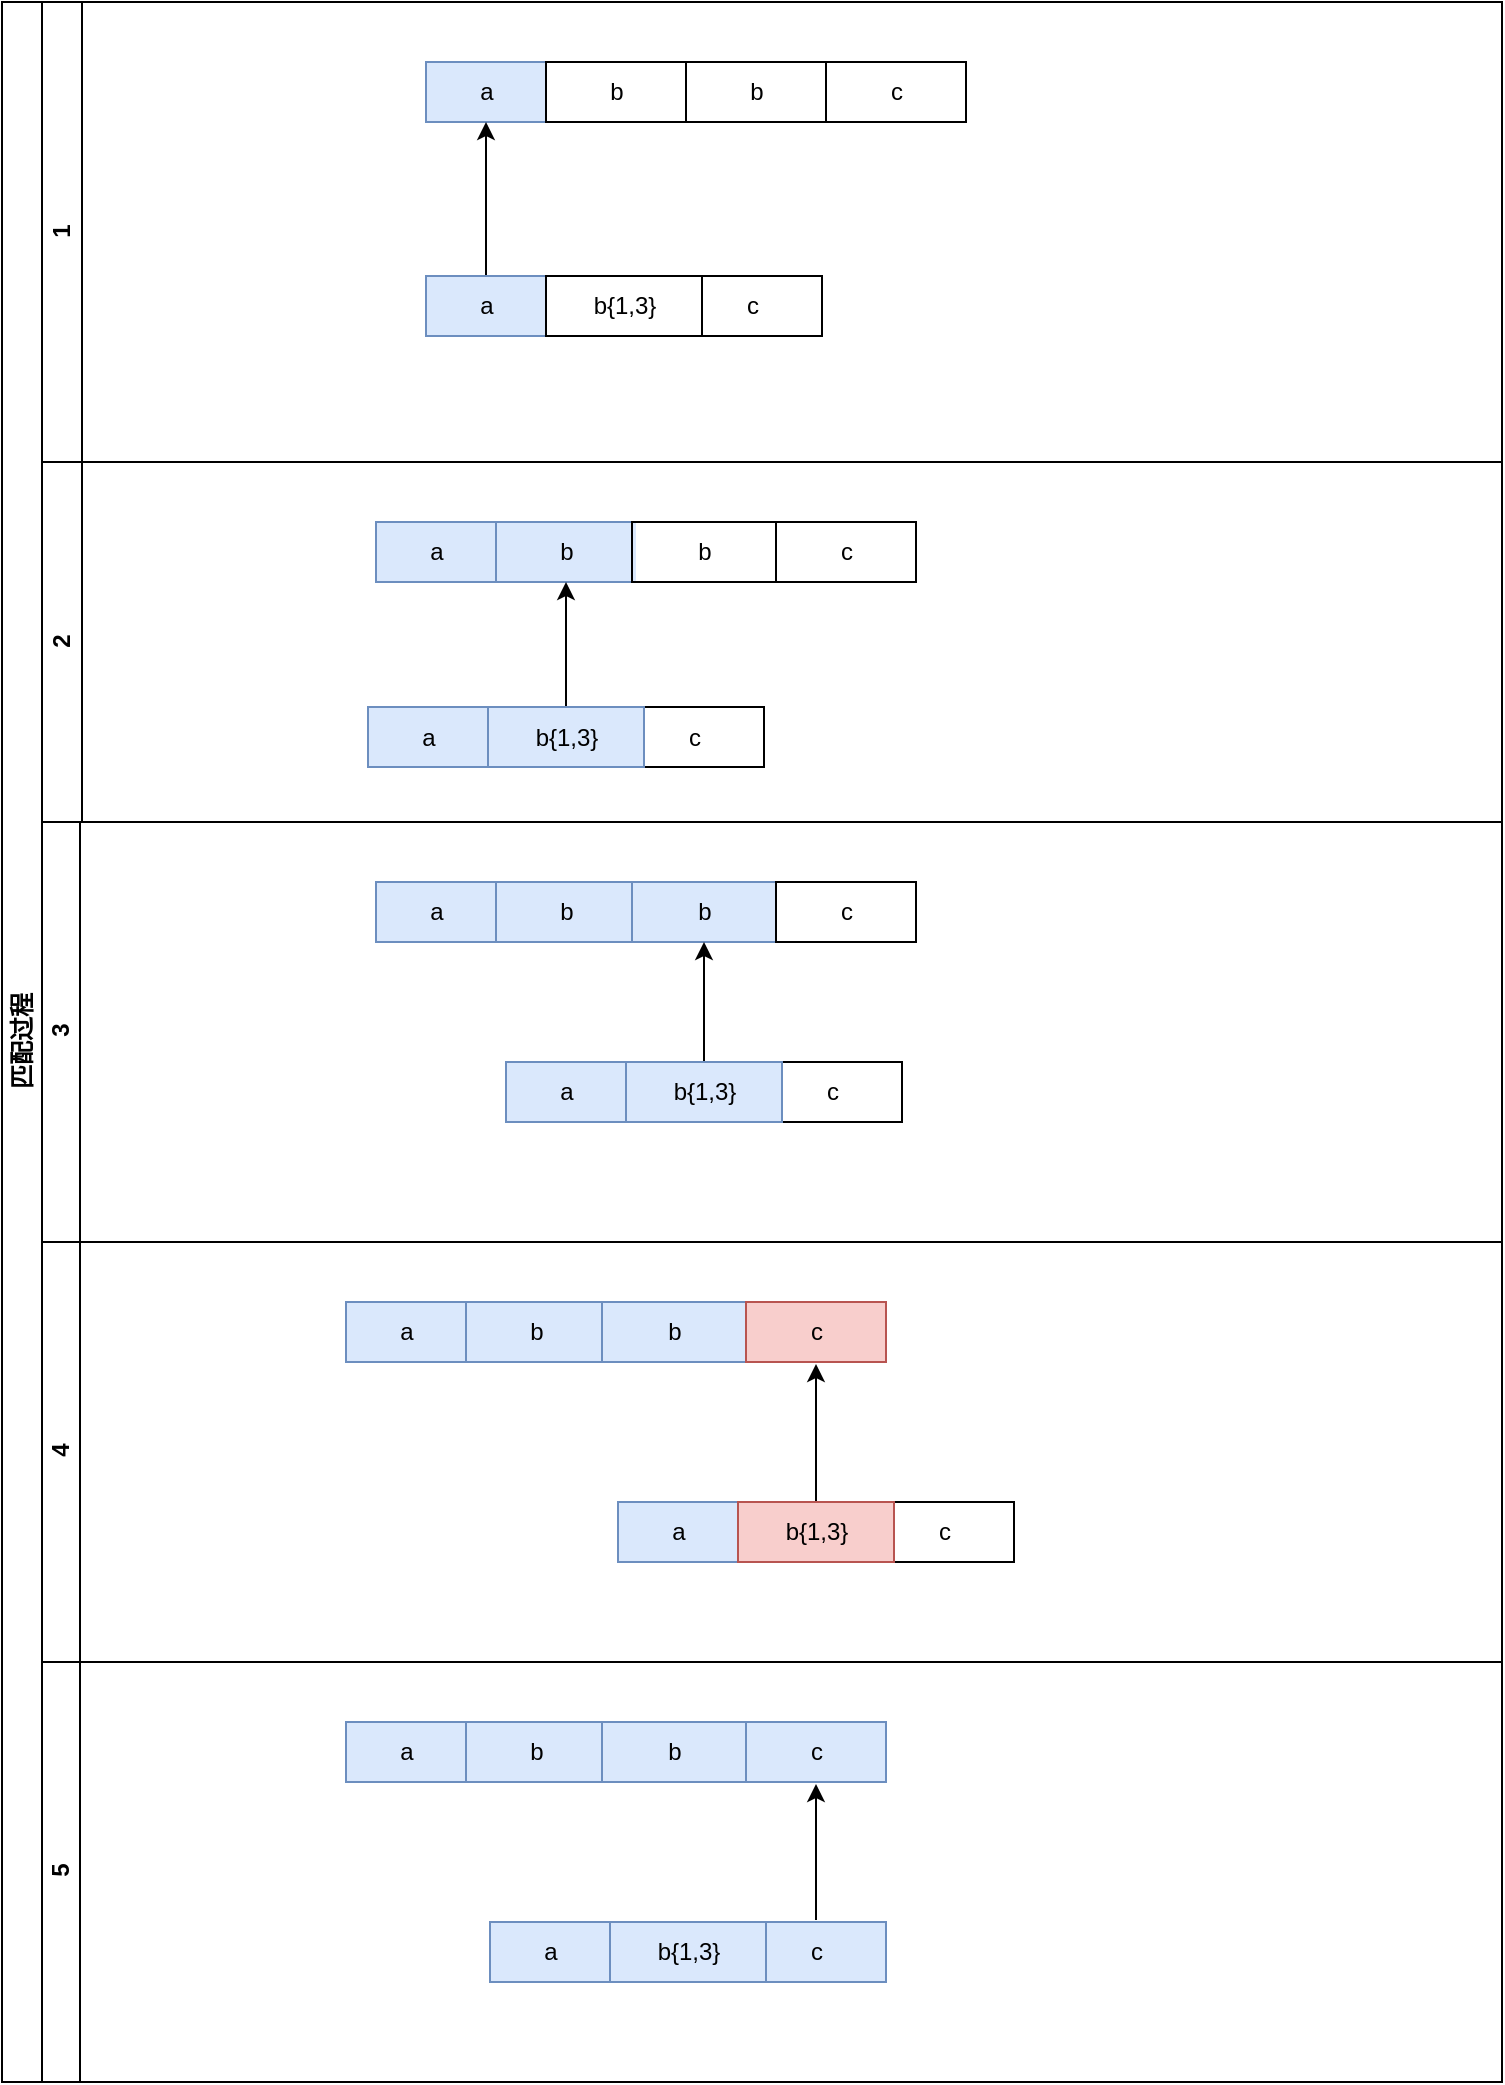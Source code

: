 <mxfile version="11.0.9" type="github"><diagram id="Lm3FMCrXJLky7OBpfz-9" name="第 1 页"><mxGraphModel dx="1038" dy="539" grid="1" gridSize="10" guides="1" tooltips="1" connect="1" arrows="1" fold="1" page="1" pageScale="1" pageWidth="850" pageHeight="1100" math="0" shadow="0"><root><mxCell id="0"/><mxCell id="1" parent="0"/><mxCell id="0Cby_tENMd-sYUQIX_3f-22" value="匹配过程" style="swimlane;html=1;childLayout=stackLayout;resizeParent=1;resizeParentMax=0;horizontal=0;startSize=20;horizontalStack=0;" vertex="1" parent="1"><mxGeometry x="50" y="60" width="750" height="1040" as="geometry"><mxRectangle x="50" y="60" width="30" height="30" as="alternateBounds"/></mxGeometry></mxCell><mxCell id="0Cby_tENMd-sYUQIX_3f-23" value="1" style="swimlane;html=1;startSize=20;horizontal=0;" vertex="1" parent="0Cby_tENMd-sYUQIX_3f-22"><mxGeometry x="20" width="730" height="230" as="geometry"/></mxCell><mxCell id="0Cby_tENMd-sYUQIX_3f-27" value="a" style="html=1;dashed=0;whitespace=wrap;shape=partialRectangle;right=0;fillColor=#dae8fc;strokeColor=#6c8ebf;" vertex="1" parent="0Cby_tENMd-sYUQIX_3f-23"><mxGeometry x="192" y="30" width="60" height="30" as="geometry"/></mxCell><mxCell id="0Cby_tENMd-sYUQIX_3f-28" value="b" style="html=1;dashed=0;whitespace=wrap;shape=partialRectangle;right=0;fillColor=none;" vertex="1" parent="0Cby_tENMd-sYUQIX_3f-23"><mxGeometry x="252" y="30" width="70" height="30" as="geometry"/></mxCell><mxCell id="0Cby_tENMd-sYUQIX_3f-29" value="b" style="html=1;dashed=0;whitespace=wrap;shape=partialRectangle;right=0;fillColor=none;" vertex="1" parent="0Cby_tENMd-sYUQIX_3f-23"><mxGeometry x="322" y="30" width="70" height="30" as="geometry"/></mxCell><mxCell id="0Cby_tENMd-sYUQIX_3f-31" value="c" style="html=1;dashed=0;whitespace=wrap;shape=partialRectangle;right=1;perimeterSpacing=1;" vertex="1" parent="0Cby_tENMd-sYUQIX_3f-23"><mxGeometry x="392" y="30" width="70" height="30" as="geometry"/></mxCell><mxCell id="0Cby_tENMd-sYUQIX_3f-58" value="c" style="html=1;dashed=0;whitespace=wrap;shape=partialRectangle;right=1;perimeterSpacing=1;" vertex="1" parent="0Cby_tENMd-sYUQIX_3f-23"><mxGeometry x="320" y="137" width="70" height="30" as="geometry"/></mxCell><mxCell id="0Cby_tENMd-sYUQIX_3f-61" style="edgeStyle=orthogonalEdgeStyle;rounded=0;orthogonalLoop=1;jettySize=auto;html=1;entryX=0.5;entryY=1;entryDx=0;entryDy=0;" edge="1" parent="0Cby_tENMd-sYUQIX_3f-23" source="0Cby_tENMd-sYUQIX_3f-59" target="0Cby_tENMd-sYUQIX_3f-27"><mxGeometry relative="1" as="geometry"/></mxCell><mxCell id="0Cby_tENMd-sYUQIX_3f-59" value="a" style="html=1;dashed=0;whitespace=wrap;shape=partialRectangle;right=0;fillColor=#dae8fc;strokeColor=#6c8ebf;" vertex="1" parent="0Cby_tENMd-sYUQIX_3f-23"><mxGeometry x="192" y="137" width="60" height="30" as="geometry"/></mxCell><mxCell id="0Cby_tENMd-sYUQIX_3f-60" value="b{1,3}" style="html=1;dashed=0;whitespace=wrap;shape=partialRectangle;right=1;" vertex="1" parent="0Cby_tENMd-sYUQIX_3f-23"><mxGeometry x="252" y="137" width="78" height="30" as="geometry"/></mxCell><mxCell id="0Cby_tENMd-sYUQIX_3f-24" value="2" style="swimlane;html=1;startSize=20;horizontal=0;" vertex="1" parent="0Cby_tENMd-sYUQIX_3f-22"><mxGeometry x="20" y="230" width="730" height="180" as="geometry"/></mxCell><mxCell id="0Cby_tENMd-sYUQIX_3f-37" value="a" style="html=1;dashed=0;whitespace=wrap;shape=partialRectangle;right=0;fillColor=#dae8fc;strokeColor=#6c8ebf;" vertex="1" parent="0Cby_tENMd-sYUQIX_3f-24"><mxGeometry x="167" y="30" width="60" height="30" as="geometry"/></mxCell><mxCell id="0Cby_tENMd-sYUQIX_3f-38" value="b" style="html=1;dashed=0;whitespace=wrap;shape=partialRectangle;right=0;fillColor=#dae8fc;strokeColor=#6c8ebf;" vertex="1" parent="0Cby_tENMd-sYUQIX_3f-24"><mxGeometry x="227" y="30" width="70" height="30" as="geometry"/></mxCell><mxCell id="0Cby_tENMd-sYUQIX_3f-39" value="b" style="html=1;dashed=0;whitespace=wrap;shape=partialRectangle;right=0;fillColor=none;" vertex="1" parent="0Cby_tENMd-sYUQIX_3f-24"><mxGeometry x="295" y="30" width="72" height="30" as="geometry"/></mxCell><mxCell id="0Cby_tENMd-sYUQIX_3f-40" value="c" style="html=1;dashed=0;whitespace=wrap;shape=partialRectangle;right=1;perimeterSpacing=1;" vertex="1" parent="0Cby_tENMd-sYUQIX_3f-24"><mxGeometry x="367" y="30" width="70" height="30" as="geometry"/></mxCell><mxCell id="0Cby_tENMd-sYUQIX_3f-41" value="c" style="html=1;dashed=0;whitespace=wrap;shape=partialRectangle;right=1;perimeterSpacing=1;" vertex="1" parent="0Cby_tENMd-sYUQIX_3f-24"><mxGeometry x="291" y="122.5" width="70" height="30" as="geometry"/></mxCell><mxCell id="0Cby_tENMd-sYUQIX_3f-42" value="&lt;span style=&quot;font-family: &amp;#34;helvetica&amp;#34; , &amp;#34;arial&amp;#34; , sans-serif ; font-size: 0px&quot;&gt;%3CmxGraphModel%3E%3Croot%3E%3CmxCell%20id%3D%220%22%2F%3E%3CmxCell%20id%3D%221%22%20parent%3D%220%22%2F%3E%3CmxCell%20id%3D%222%22%20value%3D%22a%22%20style%3D%22html%3D1%3Bdashed%3D0%3Bwhitespace%3Dwrap%3Bshape%3DpartialRectangle%3Bright%3D0%3BfillColor%3Dnone%3B%22%20vertex%3D%221%22%20parent%3D%221%22%3E%3CmxGeometry%20x%3D%22250%22%20y%3D%22140%22%20width%3D%2260%22%20height%3D%2230%22%20as%3D%22geometry%22%2F%3E%3C%2FmxCell%3E%3CmxCell%20id%3D%223%22%20value%3D%22b%22%20style%3D%22html%3D1%3Bdashed%3D0%3Bwhitespace%3Dwrap%3Bshape%3DpartialRectangle%3Bright%3D0%3BfillColor%3Dnone%3B%22%20vertex%3D%221%22%20parent%3D%221%22%3E%3CmxGeometry%20x%3D%22310%22%20y%3D%22140%22%20width%3D%2270%22%20height%3D%2230%22%20as%3D%22geometry%22%2F%3E%3C%2FmxCell%3E%3C%2Froot%3E%3C%2FmxGraphModel%3E&lt;/span&gt;" style="text;html=1;resizable=0;points=[];autosize=1;align=left;verticalAlign=top;spacingTop=-4;" vertex="1" parent="0Cby_tENMd-sYUQIX_3f-24"><mxGeometry x="167" y="147.5" width="20" height="20" as="geometry"/></mxCell><mxCell id="0Cby_tENMd-sYUQIX_3f-44" value="a" style="html=1;dashed=0;whitespace=wrap;shape=partialRectangle;right=0;fillColor=#dae8fc;strokeColor=#6c8ebf;" vertex="1" parent="0Cby_tENMd-sYUQIX_3f-24"><mxGeometry x="163" y="122.5" width="60" height="30" as="geometry"/></mxCell><mxCell id="0Cby_tENMd-sYUQIX_3f-46" style="edgeStyle=orthogonalEdgeStyle;rounded=0;orthogonalLoop=1;jettySize=auto;html=1;exitX=0.5;exitY=0;exitDx=0;exitDy=0;entryX=0.5;entryY=1;entryDx=0;entryDy=0;" edge="1" parent="0Cby_tENMd-sYUQIX_3f-24" source="0Cby_tENMd-sYUQIX_3f-45" target="0Cby_tENMd-sYUQIX_3f-38"><mxGeometry relative="1" as="geometry"/></mxCell><mxCell id="0Cby_tENMd-sYUQIX_3f-45" value="b{1,3}" style="html=1;dashed=0;whitespace=wrap;shape=partialRectangle;right=1;fillColor=#dae8fc;strokeColor=#6c8ebf;" vertex="1" parent="0Cby_tENMd-sYUQIX_3f-24"><mxGeometry x="223" y="122.5" width="78" height="30" as="geometry"/></mxCell><mxCell id="0Cby_tENMd-sYUQIX_3f-25" value="3" style="swimlane;html=1;startSize=19;horizontal=0;" vertex="1" parent="0Cby_tENMd-sYUQIX_3f-22"><mxGeometry x="20" y="410" width="730" height="210" as="geometry"><mxRectangle x="20" y="410" width="730" height="60" as="alternateBounds"/></mxGeometry></mxCell><mxCell id="0Cby_tENMd-sYUQIX_3f-48" value="a" style="html=1;dashed=0;whitespace=wrap;shape=partialRectangle;right=0;fillColor=#dae8fc;strokeColor=#6c8ebf;" vertex="1" parent="0Cby_tENMd-sYUQIX_3f-25"><mxGeometry x="167" y="30" width="60" height="30" as="geometry"/></mxCell><mxCell id="0Cby_tENMd-sYUQIX_3f-49" value="b" style="html=1;dashed=0;whitespace=wrap;shape=partialRectangle;right=0;fillColor=#dae8fc;strokeColor=#6c8ebf;" vertex="1" parent="0Cby_tENMd-sYUQIX_3f-25"><mxGeometry x="227" y="30" width="70" height="30" as="geometry"/></mxCell><mxCell id="0Cby_tENMd-sYUQIX_3f-50" value="b" style="html=1;dashed=0;whitespace=wrap;shape=partialRectangle;right=0;fillColor=#dae8fc;strokeColor=#6c8ebf;" vertex="1" parent="0Cby_tENMd-sYUQIX_3f-25"><mxGeometry x="295" y="30" width="72" height="30" as="geometry"/></mxCell><mxCell id="0Cby_tENMd-sYUQIX_3f-51" value="c" style="html=1;dashed=0;whitespace=wrap;shape=partialRectangle;right=1;perimeterSpacing=1;" vertex="1" parent="0Cby_tENMd-sYUQIX_3f-25"><mxGeometry x="367" y="30" width="70" height="30" as="geometry"/></mxCell><mxCell id="0Cby_tENMd-sYUQIX_3f-52" value="c" style="html=1;dashed=0;whitespace=wrap;shape=partialRectangle;right=1;perimeterSpacing=1;" vertex="1" parent="0Cby_tENMd-sYUQIX_3f-25"><mxGeometry x="360" y="120" width="70" height="30" as="geometry"/></mxCell><mxCell id="0Cby_tENMd-sYUQIX_3f-53" value="a" style="html=1;dashed=0;whitespace=wrap;shape=partialRectangle;right=0;fillColor=#dae8fc;strokeColor=#6c8ebf;" vertex="1" parent="0Cby_tENMd-sYUQIX_3f-25"><mxGeometry x="232" y="120" width="60" height="30" as="geometry"/></mxCell><mxCell id="0Cby_tENMd-sYUQIX_3f-57" value="" style="edgeStyle=orthogonalEdgeStyle;rounded=0;orthogonalLoop=1;jettySize=auto;html=1;" edge="1" parent="0Cby_tENMd-sYUQIX_3f-25" source="0Cby_tENMd-sYUQIX_3f-55" target="0Cby_tENMd-sYUQIX_3f-50"><mxGeometry relative="1" as="geometry"/></mxCell><mxCell id="0Cby_tENMd-sYUQIX_3f-55" value="b{1,3}" style="html=1;dashed=0;whitespace=wrap;shape=partialRectangle;right=1;fillColor=#dae8fc;strokeColor=#6c8ebf;" vertex="1" parent="0Cby_tENMd-sYUQIX_3f-25"><mxGeometry x="292" y="120" width="78" height="30" as="geometry"/></mxCell><mxCell id="0Cby_tENMd-sYUQIX_3f-47" value="4" style="swimlane;html=1;startSize=19;horizontal=0;" vertex="1" parent="0Cby_tENMd-sYUQIX_3f-22"><mxGeometry x="20" y="620" width="730" height="210" as="geometry"><mxRectangle x="20" y="410" width="730" height="60" as="alternateBounds"/></mxGeometry></mxCell><mxCell id="0Cby_tENMd-sYUQIX_3f-62" value="a" style="html=1;dashed=0;whitespace=wrap;shape=partialRectangle;right=0;fillColor=#dae8fc;strokeColor=#6c8ebf;" vertex="1" parent="0Cby_tENMd-sYUQIX_3f-47"><mxGeometry x="152" y="30" width="60" height="30" as="geometry"/></mxCell><mxCell id="0Cby_tENMd-sYUQIX_3f-63" value="b" style="html=1;dashed=0;whitespace=wrap;shape=partialRectangle;right=0;fillColor=#dae8fc;strokeColor=#6c8ebf;" vertex="1" parent="0Cby_tENMd-sYUQIX_3f-47"><mxGeometry x="212" y="30" width="70" height="30" as="geometry"/></mxCell><mxCell id="0Cby_tENMd-sYUQIX_3f-64" value="b" style="html=1;dashed=0;whitespace=wrap;shape=partialRectangle;right=0;fillColor=#dae8fc;strokeColor=#6c8ebf;" vertex="1" parent="0Cby_tENMd-sYUQIX_3f-47"><mxGeometry x="280" y="30" width="72" height="30" as="geometry"/></mxCell><mxCell id="0Cby_tENMd-sYUQIX_3f-65" value="c" style="html=1;dashed=0;whitespace=wrap;shape=partialRectangle;right=1;perimeterSpacing=1;fillColor=#f8cecc;strokeColor=#b85450;" vertex="1" parent="0Cby_tENMd-sYUQIX_3f-47"><mxGeometry x="352" y="30" width="70" height="30" as="geometry"/></mxCell><mxCell id="0Cby_tENMd-sYUQIX_3f-66" value="c" style="html=1;dashed=0;whitespace=wrap;shape=partialRectangle;right=1;perimeterSpacing=1;" vertex="1" parent="0Cby_tENMd-sYUQIX_3f-47"><mxGeometry x="416" y="130" width="70" height="30" as="geometry"/></mxCell><mxCell id="0Cby_tENMd-sYUQIX_3f-67" value="a" style="html=1;dashed=0;whitespace=wrap;shape=partialRectangle;right=0;fillColor=#dae8fc;strokeColor=#6c8ebf;" vertex="1" parent="0Cby_tENMd-sYUQIX_3f-47"><mxGeometry x="288" y="130" width="60" height="30" as="geometry"/></mxCell><mxCell id="0Cby_tENMd-sYUQIX_3f-70" value="" style="edgeStyle=orthogonalEdgeStyle;rounded=0;orthogonalLoop=1;jettySize=auto;html=1;" edge="1" parent="0Cby_tENMd-sYUQIX_3f-47" source="0Cby_tENMd-sYUQIX_3f-69" target="0Cby_tENMd-sYUQIX_3f-65"><mxGeometry relative="1" as="geometry"/></mxCell><mxCell id="0Cby_tENMd-sYUQIX_3f-69" value="b{1,3}" style="html=1;dashed=0;whitespace=wrap;shape=partialRectangle;right=1;fillColor=#f8cecc;strokeColor=#b85450;" vertex="1" parent="0Cby_tENMd-sYUQIX_3f-47"><mxGeometry x="348" y="130" width="78" height="30" as="geometry"/></mxCell><mxCell id="0Cby_tENMd-sYUQIX_3f-71" value="5" style="swimlane;html=1;startSize=19;horizontal=0;" vertex="1" parent="0Cby_tENMd-sYUQIX_3f-22"><mxGeometry x="20" y="830" width="730" height="210" as="geometry"><mxRectangle x="20" y="410" width="730" height="60" as="alternateBounds"/></mxGeometry></mxCell><mxCell id="0Cby_tENMd-sYUQIX_3f-72" value="a" style="html=1;dashed=0;whitespace=wrap;shape=partialRectangle;right=0;fillColor=#dae8fc;strokeColor=#6c8ebf;" vertex="1" parent="0Cby_tENMd-sYUQIX_3f-71"><mxGeometry x="152" y="30" width="60" height="30" as="geometry"/></mxCell><mxCell id="0Cby_tENMd-sYUQIX_3f-73" value="b" style="html=1;dashed=0;whitespace=wrap;shape=partialRectangle;right=0;fillColor=#dae8fc;strokeColor=#6c8ebf;" vertex="1" parent="0Cby_tENMd-sYUQIX_3f-71"><mxGeometry x="212" y="30" width="70" height="30" as="geometry"/></mxCell><mxCell id="0Cby_tENMd-sYUQIX_3f-74" value="b" style="html=1;dashed=0;whitespace=wrap;shape=partialRectangle;right=0;fillColor=#dae8fc;strokeColor=#6c8ebf;" vertex="1" parent="0Cby_tENMd-sYUQIX_3f-71"><mxGeometry x="280" y="30" width="72" height="30" as="geometry"/></mxCell><mxCell id="0Cby_tENMd-sYUQIX_3f-75" value="c" style="html=1;dashed=0;whitespace=wrap;shape=partialRectangle;right=1;perimeterSpacing=1;fillColor=#dae8fc;strokeColor=#6c8ebf;" vertex="1" parent="0Cby_tENMd-sYUQIX_3f-71"><mxGeometry x="352" y="30" width="70" height="30" as="geometry"/></mxCell><mxCell id="0Cby_tENMd-sYUQIX_3f-80" value="" style="edgeStyle=orthogonalEdgeStyle;rounded=0;orthogonalLoop=1;jettySize=auto;html=1;" edge="1" parent="0Cby_tENMd-sYUQIX_3f-71" source="0Cby_tENMd-sYUQIX_3f-76" target="0Cby_tENMd-sYUQIX_3f-75"><mxGeometry relative="1" as="geometry"/></mxCell><mxCell id="0Cby_tENMd-sYUQIX_3f-76" value="c" style="html=1;dashed=0;whitespace=wrap;shape=partialRectangle;right=1;perimeterSpacing=1;fillColor=#dae8fc;strokeColor=#6c8ebf;" vertex="1" parent="0Cby_tENMd-sYUQIX_3f-71"><mxGeometry x="352" y="130" width="70" height="30" as="geometry"/></mxCell><mxCell id="0Cby_tENMd-sYUQIX_3f-77" value="a" style="html=1;dashed=0;whitespace=wrap;shape=partialRectangle;right=0;fillColor=#dae8fc;strokeColor=#6c8ebf;" vertex="1" parent="0Cby_tENMd-sYUQIX_3f-71"><mxGeometry x="224" y="130" width="60" height="30" as="geometry"/></mxCell><mxCell id="0Cby_tENMd-sYUQIX_3f-79" value="b{1,3}" style="html=1;dashed=0;whitespace=wrap;shape=partialRectangle;right=1;fillColor=#dae8fc;strokeColor=#6c8ebf;" vertex="1" parent="0Cby_tENMd-sYUQIX_3f-71"><mxGeometry x="284" y="130" width="78" height="30" as="geometry"/></mxCell></root></mxGraphModel></diagram></mxfile>